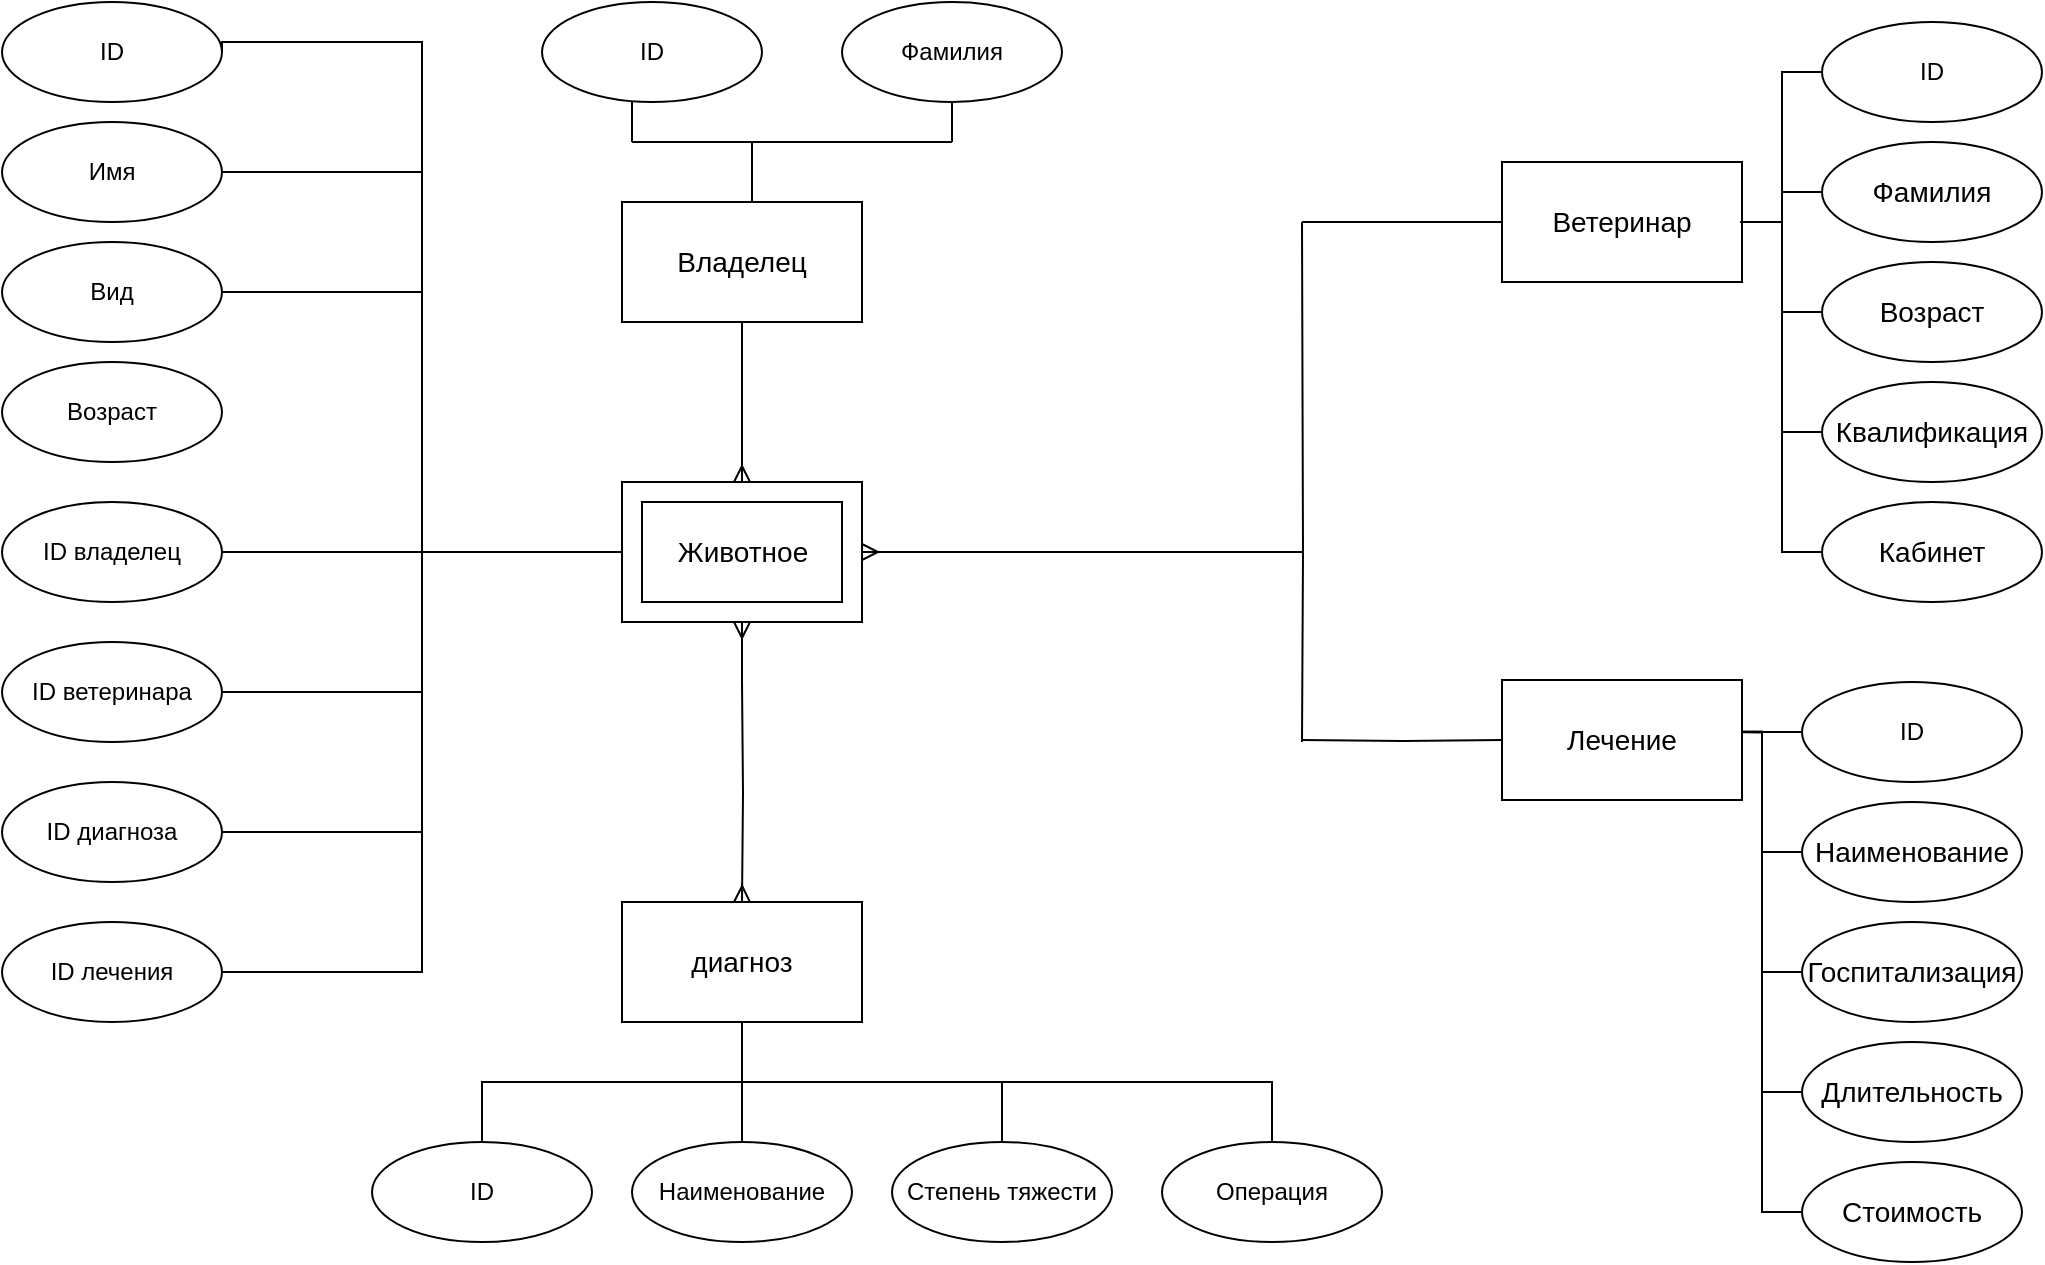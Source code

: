 <mxfile version="20.3.6" type="device"><diagram id="wUNqaY1Exe7deNwmy3iC" name="Страница 1"><mxGraphModel dx="1422" dy="772" grid="1" gridSize="10" guides="1" tooltips="1" connect="1" arrows="1" fold="1" page="1" pageScale="1" pageWidth="1169" pageHeight="827" math="0" shadow="0"><root><mxCell id="0"/><mxCell id="1" parent="0"/><mxCell id="NVP2eIRXsjrryotyQ8Kv-4" value="" style="group" parent="1" vertex="1" connectable="0"><mxGeometry x="390" y="320" width="120" height="70" as="geometry"/></mxCell><mxCell id="NVP2eIRXsjrryotyQ8Kv-2" value="" style="verticalLabelPosition=bottom;verticalAlign=top;html=1;shape=mxgraph.basic.frame;dx=10;" parent="NVP2eIRXsjrryotyQ8Kv-4" vertex="1"><mxGeometry width="120.0" height="70" as="geometry"/></mxCell><mxCell id="NVP2eIRXsjrryotyQ8Kv-3" value="&lt;font style=&quot;font-size: 14px&quot;&gt;Животное&lt;/font&gt;" style="text;html=1;align=center;verticalAlign=middle;resizable=0;points=[];autosize=1;strokeColor=none;fillColor=none;" parent="NVP2eIRXsjrryotyQ8Kv-4" vertex="1"><mxGeometry x="20.005" y="25" width="80" height="20" as="geometry"/></mxCell><mxCell id="NVP2eIRXsjrryotyQ8Kv-13" style="edgeStyle=orthogonalEdgeStyle;rounded=0;orthogonalLoop=1;jettySize=auto;html=1;entryX=0.5;entryY=0;entryDx=0;entryDy=0;endArrow=ERmany;endFill=0;" parent="1" target="NVP2eIRXsjrryotyQ8Kv-6" edge="1"><mxGeometry relative="1" as="geometry"><mxPoint x="450" y="420" as="sourcePoint"/></mxGeometry></mxCell><mxCell id="NVP2eIRXsjrryotyQ8Kv-14" style="edgeStyle=orthogonalEdgeStyle;rounded=0;orthogonalLoop=1;jettySize=auto;html=1;exitX=0.5;exitY=0;exitDx=0;exitDy=0;entryX=0.5;entryY=1;entryDx=0;entryDy=0;entryPerimeter=0;endArrow=ERmany;endFill=0;" parent="1" target="NVP2eIRXsjrryotyQ8Kv-2" edge="1"><mxGeometry relative="1" as="geometry"><mxPoint x="450" y="420" as="sourcePoint"/></mxGeometry></mxCell><mxCell id="NVP2eIRXsjrryotyQ8Kv-10" style="edgeStyle=orthogonalEdgeStyle;rounded=0;orthogonalLoop=1;jettySize=auto;html=1;entryX=0.5;entryY=0;entryDx=0;entryDy=0;endArrow=none;endFill=0;" parent="1" source="NVP2eIRXsjrryotyQ8Kv-6" target="NVP2eIRXsjrryotyQ8Kv-8" edge="1"><mxGeometry relative="1" as="geometry"/></mxCell><mxCell id="NVP2eIRXsjrryotyQ8Kv-6" value="&lt;font style=&quot;font-size: 14px&quot;&gt;диагноз&lt;/font&gt;" style="rounded=0;whiteSpace=wrap;html=1;" parent="1" vertex="1"><mxGeometry x="390" y="530" width="120" height="60" as="geometry"/></mxCell><mxCell id="NVP2eIRXsjrryotyQ8Kv-12" style="edgeStyle=orthogonalEdgeStyle;rounded=0;orthogonalLoop=1;jettySize=auto;html=1;exitX=0.5;exitY=0;exitDx=0;exitDy=0;entryX=0.5;entryY=1;entryDx=0;entryDy=0;endArrow=none;endFill=0;" parent="1" source="NVP2eIRXsjrryotyQ8Kv-7" target="NVP2eIRXsjrryotyQ8Kv-6" edge="1"><mxGeometry relative="1" as="geometry"/></mxCell><mxCell id="NVP2eIRXsjrryotyQ8Kv-7" value="ID" style="ellipse;whiteSpace=wrap;html=1;" parent="1" vertex="1"><mxGeometry x="265" y="650" width="110" height="50" as="geometry"/></mxCell><mxCell id="NVP2eIRXsjrryotyQ8Kv-8" value="Наименование" style="ellipse;whiteSpace=wrap;html=1;" parent="1" vertex="1"><mxGeometry x="395" y="650" width="110" height="50" as="geometry"/></mxCell><mxCell id="NVP2eIRXsjrryotyQ8Kv-11" style="edgeStyle=orthogonalEdgeStyle;rounded=0;orthogonalLoop=1;jettySize=auto;html=1;exitX=0.5;exitY=0;exitDx=0;exitDy=0;entryX=0.5;entryY=1;entryDx=0;entryDy=0;endArrow=none;endFill=0;" parent="1" source="NVP2eIRXsjrryotyQ8Kv-9" target="NVP2eIRXsjrryotyQ8Kv-6" edge="1"><mxGeometry relative="1" as="geometry"/></mxCell><mxCell id="NVP2eIRXsjrryotyQ8Kv-9" value="Степень тяжести" style="ellipse;whiteSpace=wrap;html=1;" parent="1" vertex="1"><mxGeometry x="525" y="650" width="110" height="50" as="geometry"/></mxCell><mxCell id="NVP2eIRXsjrryotyQ8Kv-26" style="edgeStyle=orthogonalEdgeStyle;rounded=0;orthogonalLoop=1;jettySize=auto;html=1;exitX=1;exitY=0.5;exitDx=0;exitDy=0;entryX=0;entryY=0.5;entryDx=0;entryDy=0;entryPerimeter=0;endArrow=none;endFill=0;" parent="1" source="NVP2eIRXsjrryotyQ8Kv-15" target="NVP2eIRXsjrryotyQ8Kv-2" edge="1"><mxGeometry relative="1" as="geometry"><Array as="points"><mxPoint x="190" y="100"/><mxPoint x="290" y="100"/><mxPoint x="290" y="355"/></Array></mxGeometry></mxCell><mxCell id="NVP2eIRXsjrryotyQ8Kv-15" value="ID" style="ellipse;whiteSpace=wrap;html=1;" parent="1" vertex="1"><mxGeometry x="80" y="80" width="110" height="50" as="geometry"/></mxCell><mxCell id="NVP2eIRXsjrryotyQ8Kv-25" style="edgeStyle=orthogonalEdgeStyle;rounded=0;orthogonalLoop=1;jettySize=auto;html=1;exitX=1;exitY=0.5;exitDx=0;exitDy=0;entryX=0;entryY=0.5;entryDx=0;entryDy=0;entryPerimeter=0;endArrow=none;endFill=0;" parent="1" source="NVP2eIRXsjrryotyQ8Kv-16" target="NVP2eIRXsjrryotyQ8Kv-2" edge="1"><mxGeometry relative="1" as="geometry"/></mxCell><mxCell id="NVP2eIRXsjrryotyQ8Kv-16" value="Имя" style="ellipse;whiteSpace=wrap;html=1;" parent="1" vertex="1"><mxGeometry x="80" y="140" width="110" height="50" as="geometry"/></mxCell><mxCell id="NVP2eIRXsjrryotyQ8Kv-24" style="edgeStyle=orthogonalEdgeStyle;rounded=0;orthogonalLoop=1;jettySize=auto;html=1;exitX=1;exitY=0.5;exitDx=0;exitDy=0;entryX=0;entryY=0.5;entryDx=0;entryDy=0;entryPerimeter=0;endArrow=none;endFill=0;" parent="1" source="NVP2eIRXsjrryotyQ8Kv-17" target="NVP2eIRXsjrryotyQ8Kv-2" edge="1"><mxGeometry relative="1" as="geometry"/></mxCell><mxCell id="NVP2eIRXsjrryotyQ8Kv-17" value="Вид" style="ellipse;whiteSpace=wrap;html=1;" parent="1" vertex="1"><mxGeometry x="80" y="200" width="110" height="50" as="geometry"/></mxCell><mxCell id="NVP2eIRXsjrryotyQ8Kv-18" value="Возраст" style="ellipse;whiteSpace=wrap;html=1;" parent="1" vertex="1"><mxGeometry x="80" y="260" width="110" height="50" as="geometry"/></mxCell><mxCell id="NVP2eIRXsjrryotyQ8Kv-27" style="edgeStyle=orthogonalEdgeStyle;rounded=0;orthogonalLoop=1;jettySize=auto;html=1;exitX=1;exitY=0.5;exitDx=0;exitDy=0;entryX=0;entryY=0.5;entryDx=0;entryDy=0;entryPerimeter=0;endArrow=none;endFill=0;" parent="1" source="NVP2eIRXsjrryotyQ8Kv-19" target="NVP2eIRXsjrryotyQ8Kv-2" edge="1"><mxGeometry relative="1" as="geometry"/></mxCell><mxCell id="NVP2eIRXsjrryotyQ8Kv-19" value="ID ветеринара" style="ellipse;whiteSpace=wrap;html=1;" parent="1" vertex="1"><mxGeometry x="80" y="400" width="110" height="50" as="geometry"/></mxCell><mxCell id="NVP2eIRXsjrryotyQ8Kv-28" style="edgeStyle=orthogonalEdgeStyle;rounded=0;orthogonalLoop=1;jettySize=auto;html=1;exitX=1;exitY=0.5;exitDx=0;exitDy=0;entryX=0;entryY=0.5;entryDx=0;entryDy=0;entryPerimeter=0;endArrow=none;endFill=0;" parent="1" source="NVP2eIRXsjrryotyQ8Kv-20" target="NVP2eIRXsjrryotyQ8Kv-2" edge="1"><mxGeometry relative="1" as="geometry"/></mxCell><mxCell id="NVP2eIRXsjrryotyQ8Kv-20" value="ID диагноза" style="ellipse;whiteSpace=wrap;html=1;" parent="1" vertex="1"><mxGeometry x="80" y="470" width="110" height="50" as="geometry"/></mxCell><mxCell id="NVP2eIRXsjrryotyQ8Kv-44" style="edgeStyle=orthogonalEdgeStyle;rounded=0;orthogonalLoop=1;jettySize=auto;html=1;exitX=1;exitY=0.5;exitDx=0;exitDy=0;entryX=0;entryY=0.5;entryDx=0;entryDy=0;entryPerimeter=0;endArrow=none;endFill=0;" parent="1" target="NVP2eIRXsjrryotyQ8Kv-32" edge="1"><mxGeometry relative="1" as="geometry"><mxPoint x="730" y="449" as="sourcePoint"/></mxGeometry></mxCell><mxCell id="NVP2eIRXsjrryotyQ8Kv-34" value="" style="group" parent="1" vertex="1" connectable="0"><mxGeometry x="830" y="419" width="120" height="60" as="geometry"/></mxCell><mxCell id="NVP2eIRXsjrryotyQ8Kv-32" value="" style="verticalLabelPosition=bottom;verticalAlign=top;html=1;shape=mxgraph.basic.rect;fillColor2=none;strokeWidth=1;size=20;indent=5;" parent="NVP2eIRXsjrryotyQ8Kv-34" vertex="1"><mxGeometry width="120" height="60" as="geometry"/></mxCell><mxCell id="NVP2eIRXsjrryotyQ8Kv-33" value="&lt;font style=&quot;font-size: 14px&quot;&gt;Лечение&lt;/font&gt;" style="text;html=1;strokeColor=none;fillColor=none;align=center;verticalAlign=middle;whiteSpace=wrap;rounded=0;" parent="NVP2eIRXsjrryotyQ8Kv-34" vertex="1"><mxGeometry x="40" y="20" width="40" height="20" as="geometry"/></mxCell><mxCell id="NVP2eIRXsjrryotyQ8Kv-36" value="" style="group" parent="1" vertex="1" connectable="0"><mxGeometry x="830" y="160" width="120" height="60" as="geometry"/></mxCell><mxCell id="NVP2eIRXsjrryotyQ8Kv-37" value="" style="verticalLabelPosition=bottom;verticalAlign=top;html=1;shape=mxgraph.basic.rect;fillColor2=none;strokeWidth=1;size=20;indent=5;" parent="NVP2eIRXsjrryotyQ8Kv-36" vertex="1"><mxGeometry width="120" height="60" as="geometry"/></mxCell><mxCell id="NVP2eIRXsjrryotyQ8Kv-38" value="&lt;font style=&quot;font-size: 14px&quot;&gt;Ветеринар&lt;/font&gt;" style="text;html=1;strokeColor=none;fillColor=none;align=center;verticalAlign=middle;whiteSpace=wrap;rounded=0;" parent="NVP2eIRXsjrryotyQ8Kv-36" vertex="1"><mxGeometry x="40" y="20" width="40" height="20" as="geometry"/></mxCell><mxCell id="NVP2eIRXsjrryotyQ8Kv-39" style="edgeStyle=orthogonalEdgeStyle;rounded=0;orthogonalLoop=1;jettySize=auto;html=1;exitX=1;exitY=0.5;exitDx=0;exitDy=0;exitPerimeter=0;endArrow=none;endFill=0;" parent="1" source="NVP2eIRXsjrryotyQ8Kv-2" edge="1"><mxGeometry relative="1" as="geometry"><mxPoint x="730" y="450" as="targetPoint"/></mxGeometry></mxCell><mxCell id="NVP2eIRXsjrryotyQ8Kv-40" style="edgeStyle=orthogonalEdgeStyle;rounded=0;orthogonalLoop=1;jettySize=auto;html=1;exitX=1;exitY=0.5;exitDx=0;exitDy=0;exitPerimeter=0;endArrow=none;endFill=0;startArrow=ERmany;startFill=0;" parent="1" source="NVP2eIRXsjrryotyQ8Kv-2" edge="1"><mxGeometry relative="1" as="geometry"><mxPoint x="730" y="190" as="targetPoint"/></mxGeometry></mxCell><mxCell id="NVP2eIRXsjrryotyQ8Kv-51" style="edgeStyle=orthogonalEdgeStyle;rounded=0;orthogonalLoop=1;jettySize=auto;html=1;exitX=0;exitY=0.5;exitDx=0;exitDy=0;entryX=1;entryY=0.5;entryDx=0;entryDy=0;entryPerimeter=0;endArrow=none;endFill=0;" parent="1" source="NVP2eIRXsjrryotyQ8Kv-45" target="NVP2eIRXsjrryotyQ8Kv-37" edge="1"><mxGeometry relative="1" as="geometry"/></mxCell><mxCell id="NVP2eIRXsjrryotyQ8Kv-45" value="ID" style="ellipse;whiteSpace=wrap;html=1;" parent="1" vertex="1"><mxGeometry x="990" y="90" width="110" height="50" as="geometry"/></mxCell><mxCell id="NVP2eIRXsjrryotyQ8Kv-46" value="&lt;font style=&quot;font-size: 14px&quot;&gt;Фамилия&lt;/font&gt;" style="ellipse;whiteSpace=wrap;html=1;" parent="1" vertex="1"><mxGeometry x="990" y="150" width="110" height="50" as="geometry"/></mxCell><mxCell id="NVP2eIRXsjrryotyQ8Kv-52" style="edgeStyle=orthogonalEdgeStyle;rounded=0;orthogonalLoop=1;jettySize=auto;html=1;exitX=0;exitY=0.5;exitDx=0;exitDy=0;entryX=1.017;entryY=0.5;entryDx=0;entryDy=0;entryPerimeter=0;endArrow=none;endFill=0;" parent="1" source="NVP2eIRXsjrryotyQ8Kv-47" target="NVP2eIRXsjrryotyQ8Kv-37" edge="1"><mxGeometry relative="1" as="geometry"/></mxCell><mxCell id="NVP2eIRXsjrryotyQ8Kv-47" value="&lt;font style=&quot;font-size: 14px&quot;&gt;Возраст&lt;/font&gt;" style="ellipse;whiteSpace=wrap;html=1;" parent="1" vertex="1"><mxGeometry x="990" y="210" width="110" height="50" as="geometry"/></mxCell><mxCell id="NVP2eIRXsjrryotyQ8Kv-54" style="edgeStyle=orthogonalEdgeStyle;rounded=0;orthogonalLoop=1;jettySize=auto;html=1;exitX=0;exitY=0.5;exitDx=0;exitDy=0;entryX=1;entryY=0.5;entryDx=0;entryDy=0;entryPerimeter=0;endArrow=none;endFill=0;" parent="1" source="NVP2eIRXsjrryotyQ8Kv-48" target="NVP2eIRXsjrryotyQ8Kv-37" edge="1"><mxGeometry relative="1" as="geometry"/></mxCell><mxCell id="NVP2eIRXsjrryotyQ8Kv-48" value="&lt;font style=&quot;font-size: 14px&quot;&gt;Квалификация&lt;/font&gt;" style="ellipse;whiteSpace=wrap;html=1;" parent="1" vertex="1"><mxGeometry x="990" y="270" width="110" height="50" as="geometry"/></mxCell><mxCell id="NVP2eIRXsjrryotyQ8Kv-55" style="edgeStyle=orthogonalEdgeStyle;rounded=0;orthogonalLoop=1;jettySize=auto;html=1;exitX=0;exitY=0.5;exitDx=0;exitDy=0;entryX=0.992;entryY=0.5;entryDx=0;entryDy=0;entryPerimeter=0;endArrow=none;endFill=0;" parent="1" source="NVP2eIRXsjrryotyQ8Kv-49" target="NVP2eIRXsjrryotyQ8Kv-37" edge="1"><mxGeometry relative="1" as="geometry"/></mxCell><mxCell id="NVP2eIRXsjrryotyQ8Kv-49" value="&lt;span style=&quot;font-size: 14px&quot;&gt;Кабинет&lt;/span&gt;" style="ellipse;whiteSpace=wrap;html=1;" parent="1" vertex="1"><mxGeometry x="990" y="330" width="110" height="50" as="geometry"/></mxCell><mxCell id="NVP2eIRXsjrryotyQ8Kv-50" style="edgeStyle=orthogonalEdgeStyle;rounded=0;orthogonalLoop=1;jettySize=auto;html=1;entryX=0;entryY=0.5;entryDx=0;entryDy=0;endArrow=none;endFill=0;" parent="1" source="NVP2eIRXsjrryotyQ8Kv-37" target="NVP2eIRXsjrryotyQ8Kv-46" edge="1"><mxGeometry relative="1" as="geometry"/></mxCell><mxCell id="NVP2eIRXsjrryotyQ8Kv-64" style="edgeStyle=orthogonalEdgeStyle;rounded=0;orthogonalLoop=1;jettySize=auto;html=1;exitX=0;exitY=0.5;exitDx=0;exitDy=0;entryX=1.001;entryY=0.421;entryDx=0;entryDy=0;entryPerimeter=0;endArrow=none;endFill=0;" parent="1" source="NVP2eIRXsjrryotyQ8Kv-56" target="NVP2eIRXsjrryotyQ8Kv-32" edge="1"><mxGeometry relative="1" as="geometry"/></mxCell><mxCell id="NVP2eIRXsjrryotyQ8Kv-56" value="ID" style="ellipse;whiteSpace=wrap;html=1;" parent="1" vertex="1"><mxGeometry x="980" y="420" width="110" height="50" as="geometry"/></mxCell><mxCell id="NVP2eIRXsjrryotyQ8Kv-65" style="edgeStyle=orthogonalEdgeStyle;rounded=0;orthogonalLoop=1;jettySize=auto;html=1;exitX=0;exitY=0.5;exitDx=0;exitDy=0;entryX=1.003;entryY=0.428;entryDx=0;entryDy=0;entryPerimeter=0;endArrow=none;endFill=0;" parent="1" source="NVP2eIRXsjrryotyQ8Kv-57" target="NVP2eIRXsjrryotyQ8Kv-32" edge="1"><mxGeometry relative="1" as="geometry"><Array as="points"><mxPoint x="960" y="505"/><mxPoint x="960" y="445"/><mxPoint x="950" y="445"/></Array></mxGeometry></mxCell><mxCell id="NVP2eIRXsjrryotyQ8Kv-57" value="&lt;font style=&quot;font-size: 14px&quot;&gt;Наименование&lt;/font&gt;" style="ellipse;whiteSpace=wrap;html=1;" parent="1" vertex="1"><mxGeometry x="980" y="480" width="110" height="50" as="geometry"/></mxCell><mxCell id="NVP2eIRXsjrryotyQ8Kv-66" style="edgeStyle=orthogonalEdgeStyle;rounded=0;orthogonalLoop=1;jettySize=auto;html=1;exitX=0;exitY=0.5;exitDx=0;exitDy=0;entryX=1.005;entryY=0.436;entryDx=0;entryDy=0;entryPerimeter=0;endArrow=none;endFill=0;" parent="1" source="NVP2eIRXsjrryotyQ8Kv-58" target="NVP2eIRXsjrryotyQ8Kv-32" edge="1"><mxGeometry relative="1" as="geometry"><Array as="points"><mxPoint x="960" y="565"/><mxPoint x="960" y="445"/></Array></mxGeometry></mxCell><mxCell id="NVP2eIRXsjrryotyQ8Kv-58" value="&lt;font style=&quot;font-size: 14px&quot;&gt;Госпитализация&lt;/font&gt;" style="ellipse;whiteSpace=wrap;html=1;" parent="1" vertex="1"><mxGeometry x="980" y="540" width="110" height="50" as="geometry"/></mxCell><mxCell id="NVP2eIRXsjrryotyQ8Kv-67" style="edgeStyle=orthogonalEdgeStyle;rounded=0;orthogonalLoop=1;jettySize=auto;html=1;exitX=0;exitY=0.5;exitDx=0;exitDy=0;entryX=0.999;entryY=0.432;entryDx=0;entryDy=0;entryPerimeter=0;endArrow=none;endFill=0;" parent="1" source="NVP2eIRXsjrryotyQ8Kv-59" target="NVP2eIRXsjrryotyQ8Kv-32" edge="1"><mxGeometry relative="1" as="geometry"><Array as="points"><mxPoint x="960" y="625"/><mxPoint x="960" y="445"/></Array></mxGeometry></mxCell><mxCell id="NVP2eIRXsjrryotyQ8Kv-59" value="&lt;font style=&quot;font-size: 14px&quot;&gt;Длительность&lt;/font&gt;" style="ellipse;whiteSpace=wrap;html=1;" parent="1" vertex="1"><mxGeometry x="980" y="600" width="110" height="50" as="geometry"/></mxCell><mxCell id="NVP2eIRXsjrryotyQ8Kv-68" style="edgeStyle=orthogonalEdgeStyle;rounded=0;orthogonalLoop=1;jettySize=auto;html=1;exitX=0;exitY=0.5;exitDx=0;exitDy=0;entryX=1.003;entryY=0.432;entryDx=0;entryDy=0;entryPerimeter=0;endArrow=none;endFill=0;" parent="1" source="NVP2eIRXsjrryotyQ8Kv-60" target="NVP2eIRXsjrryotyQ8Kv-32" edge="1"><mxGeometry relative="1" as="geometry"><Array as="points"><mxPoint x="960" y="685"/><mxPoint x="960" y="445"/></Array></mxGeometry></mxCell><mxCell id="NVP2eIRXsjrryotyQ8Kv-60" value="&lt;span style=&quot;font-size: 14px&quot;&gt;Стоимость&lt;/span&gt;" style="ellipse;whiteSpace=wrap;html=1;" parent="1" vertex="1"><mxGeometry x="980" y="660" width="110" height="50" as="geometry"/></mxCell><mxCell id="NVP2eIRXsjrryotyQ8Kv-71" style="edgeStyle=orthogonalEdgeStyle;rounded=0;orthogonalLoop=1;jettySize=auto;html=1;exitX=0.5;exitY=0;exitDx=0;exitDy=0;startArrow=none;startFill=0;endArrow=none;endFill=0;" parent="1" source="NVP2eIRXsjrryotyQ8Kv-70" target="NVP2eIRXsjrryotyQ8Kv-6" edge="1"><mxGeometry relative="1" as="geometry"/></mxCell><mxCell id="NVP2eIRXsjrryotyQ8Kv-70" value="Операция" style="ellipse;whiteSpace=wrap;html=1;" parent="1" vertex="1"><mxGeometry x="660" y="650" width="110" height="50" as="geometry"/></mxCell><mxCell id="tLnsnraOyqZTcuknybQ6-2" style="edgeStyle=orthogonalEdgeStyle;rounded=0;orthogonalLoop=1;jettySize=auto;html=1;exitX=1;exitY=0.5;exitDx=0;exitDy=0;entryX=0;entryY=0.5;entryDx=0;entryDy=0;entryPerimeter=0;endArrow=none;endFill=0;" parent="1" source="tLnsnraOyqZTcuknybQ6-1" target="NVP2eIRXsjrryotyQ8Kv-2" edge="1"><mxGeometry relative="1" as="geometry"/></mxCell><mxCell id="tLnsnraOyqZTcuknybQ6-1" value="ID лечения" style="ellipse;whiteSpace=wrap;html=1;" parent="1" vertex="1"><mxGeometry x="80" y="540" width="110" height="50" as="geometry"/></mxCell><mxCell id="lJ4f0gVmdKuRYt3nIHdD-4" value="" style="line;strokeWidth=1;html=1;perimeter=backbonePerimeter;points=[];outlineConnect=0;" parent="1" vertex="1"><mxGeometry x="190" y="350" width="100" height="10" as="geometry"/></mxCell><mxCell id="lJ4f0gVmdKuRYt3nIHdD-6" value="ID&amp;nbsp;владелец" style="ellipse;whiteSpace=wrap;html=1;" parent="1" vertex="1"><mxGeometry x="80" y="330" width="110" height="50" as="geometry"/></mxCell><mxCell id="lJ4f0gVmdKuRYt3nIHdD-7" value="" style="fontSize=12;html=1;endArrow=ERmany;rounded=0;jumpStyle=line;strokeWidth=1;strokeColor=#000000;entryX=0.5;entryY=0;entryDx=0;entryDy=0;entryPerimeter=0;" parent="1" target="NVP2eIRXsjrryotyQ8Kv-2" edge="1"><mxGeometry width="100" height="100" relative="1" as="geometry"><mxPoint x="450" y="240" as="sourcePoint"/><mxPoint x="460" y="100" as="targetPoint"/></mxGeometry></mxCell><mxCell id="lJ4f0gVmdKuRYt3nIHdD-8" value="" style="group" parent="1" vertex="1" connectable="0"><mxGeometry x="390" y="180" width="120" height="60" as="geometry"/></mxCell><mxCell id="lJ4f0gVmdKuRYt3nIHdD-9" value="" style="verticalLabelPosition=bottom;verticalAlign=top;html=1;shape=mxgraph.basic.rect;fillColor2=none;strokeWidth=1;size=20;indent=5;" parent="lJ4f0gVmdKuRYt3nIHdD-8" vertex="1"><mxGeometry width="120" height="60" as="geometry"/></mxCell><mxCell id="lJ4f0gVmdKuRYt3nIHdD-10" value="&lt;span style=&quot;font-size: 14px;&quot;&gt;Владелец&lt;br&gt;&lt;/span&gt;" style="text;html=1;strokeColor=none;fillColor=none;align=center;verticalAlign=middle;whiteSpace=wrap;rounded=0;" parent="lJ4f0gVmdKuRYt3nIHdD-8" vertex="1"><mxGeometry x="40" y="20" width="40" height="20" as="geometry"/></mxCell><mxCell id="lJ4f0gVmdKuRYt3nIHdD-12" value="ID" style="ellipse;whiteSpace=wrap;html=1;" parent="1" vertex="1"><mxGeometry x="350" y="80" width="110" height="50" as="geometry"/></mxCell><mxCell id="lJ4f0gVmdKuRYt3nIHdD-13" value="Фамилия" style="ellipse;whiteSpace=wrap;html=1;" parent="1" vertex="1"><mxGeometry x="500" y="80" width="110" height="50" as="geometry"/></mxCell><mxCell id="lJ4f0gVmdKuRYt3nIHdD-16" value="" style="line;strokeWidth=1;direction=south;html=1;" parent="1" vertex="1"><mxGeometry x="450" y="150" width="10" height="30" as="geometry"/></mxCell><mxCell id="lJ4f0gVmdKuRYt3nIHdD-17" value="" style="line;strokeWidth=1;html=1;perimeter=backbonePerimeter;points=[];outlineConnect=0;" parent="1" vertex="1"><mxGeometry x="395" y="145" width="160" height="10" as="geometry"/></mxCell><mxCell id="lJ4f0gVmdKuRYt3nIHdD-18" value="" style="line;strokeWidth=1;direction=south;html=1;" parent="1" vertex="1"><mxGeometry x="550" y="130" width="10" height="20" as="geometry"/></mxCell><mxCell id="lJ4f0gVmdKuRYt3nIHdD-19" value="" style="line;strokeWidth=1;direction=south;html=1;" parent="1" vertex="1"><mxGeometry x="390" y="130" width="10" height="20" as="geometry"/></mxCell><mxCell id="2iZR3pT19IYvwFJsZObw-1" value="" style="line;strokeWidth=1;html=1;perimeter=backbonePerimeter;points=[];outlineConnect=0;" vertex="1" parent="1"><mxGeometry x="730" y="185" width="100" height="10" as="geometry"/></mxCell></root></mxGraphModel></diagram></mxfile>